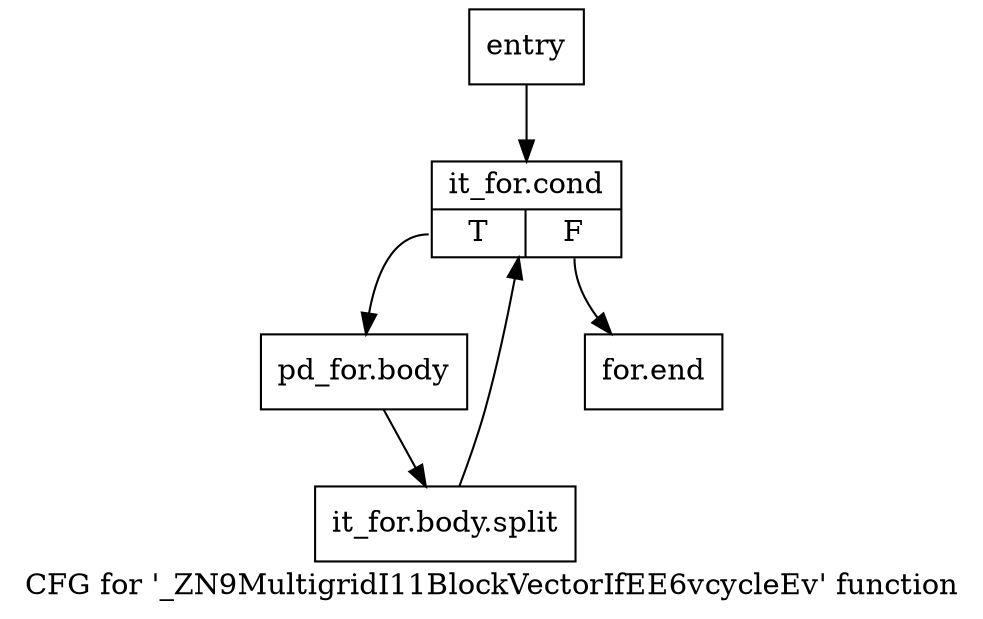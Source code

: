 digraph "CFG for '_ZN9MultigridI11BlockVectorIfEE6vcycleEv' function" {
	label="CFG for '_ZN9MultigridI11BlockVectorIfEE6vcycleEv' function";

	Node0x678b320 [shape=record,label="{entry}"];
	Node0x678b320 -> Node0x678b370;
	Node0x678b370 [shape=record,label="{it_for.cond|{<s0>T|<s1>F}}"];
	Node0x678b370:s0 -> Node0x678b3c0;
	Node0x678b370:s1 -> Node0x678b410;
	Node0x678b3c0 [shape=record,label="{pd_for.body}"];
	Node0x678b3c0 -> Node0xadfff10;
	Node0xadfff10 [shape=record,label="{it_for.body.split}"];
	Node0xadfff10 -> Node0x678b370;
	Node0x678b410 [shape=record,label="{for.end}"];
}
